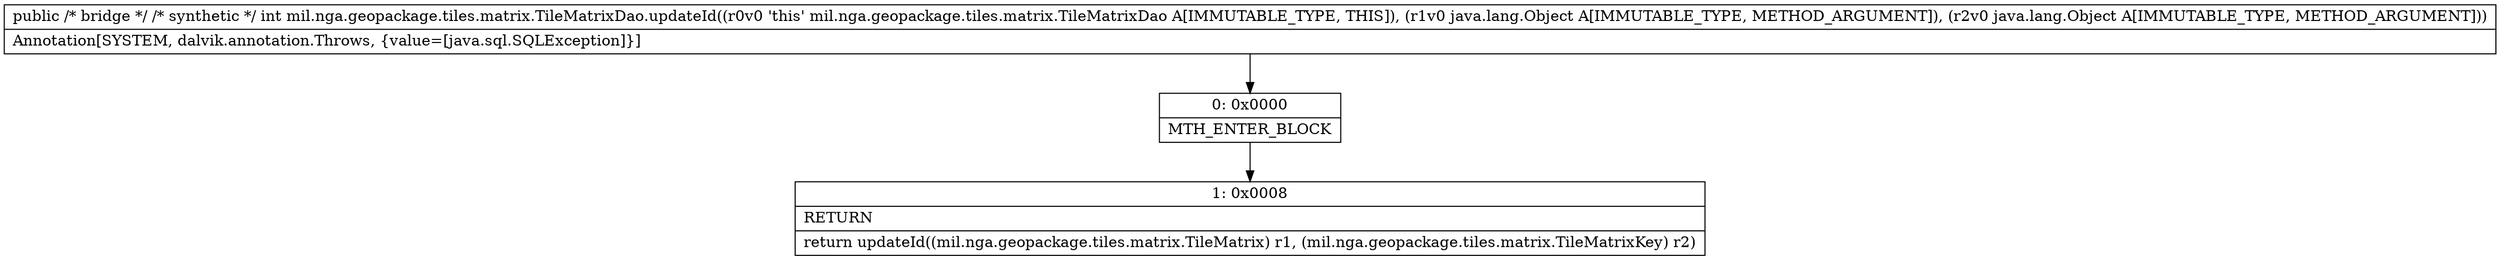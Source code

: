 digraph "CFG formil.nga.geopackage.tiles.matrix.TileMatrixDao.updateId(Ljava\/lang\/Object;Ljava\/lang\/Object;)I" {
Node_0 [shape=record,label="{0\:\ 0x0000|MTH_ENTER_BLOCK\l}"];
Node_1 [shape=record,label="{1\:\ 0x0008|RETURN\l|return updateId((mil.nga.geopackage.tiles.matrix.TileMatrix) r1, (mil.nga.geopackage.tiles.matrix.TileMatrixKey) r2)\l}"];
MethodNode[shape=record,label="{public \/* bridge *\/ \/* synthetic *\/ int mil.nga.geopackage.tiles.matrix.TileMatrixDao.updateId((r0v0 'this' mil.nga.geopackage.tiles.matrix.TileMatrixDao A[IMMUTABLE_TYPE, THIS]), (r1v0 java.lang.Object A[IMMUTABLE_TYPE, METHOD_ARGUMENT]), (r2v0 java.lang.Object A[IMMUTABLE_TYPE, METHOD_ARGUMENT]))  | Annotation[SYSTEM, dalvik.annotation.Throws, \{value=[java.sql.SQLException]\}]\l}"];
MethodNode -> Node_0;
Node_0 -> Node_1;
}


